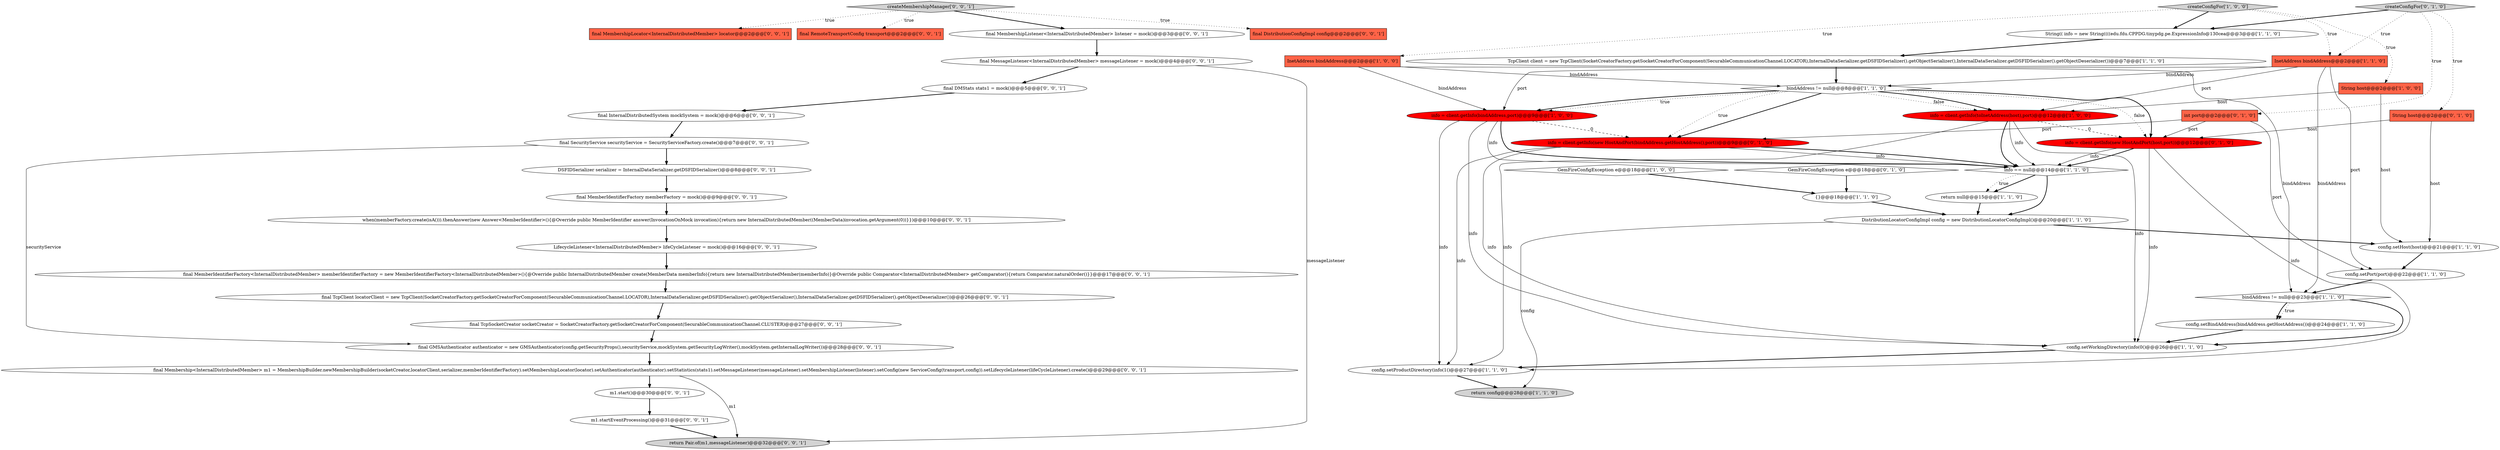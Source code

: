 digraph {
37 [style = filled, label = "final GMSAuthenticator authenticator = new GMSAuthenticator(config.getSecurityProps(),securityService,mockSystem.getSecurityLogWriter(),mockSystem.getInternalLogWriter())@@@28@@@['0', '0', '1']", fillcolor = white, shape = ellipse image = "AAA0AAABBB3BBB"];
15 [style = filled, label = "info = client.getInfo(bindAddress,port)@@@9@@@['1', '0', '0']", fillcolor = red, shape = ellipse image = "AAA1AAABBB1BBB"];
17 [style = filled, label = "info == null@@@14@@@['1', '1', '0']", fillcolor = white, shape = diamond image = "AAA0AAABBB1BBB"];
11 [style = filled, label = "bindAddress != null@@@23@@@['1', '1', '0']", fillcolor = white, shape = diamond image = "AAA0AAABBB1BBB"];
34 [style = filled, label = "when(memberFactory.create(isA())).thenAnswer(new Answer<MemberIdentifier>(){@Override public MemberIdentifier answer(InvocationOnMock invocation){return new InternalDistributedMember((MemberData)invocation.getArgument(0))}})@@@10@@@['0', '0', '1']", fillcolor = white, shape = ellipse image = "AAA0AAABBB3BBB"];
7 [style = filled, label = "return config@@@28@@@['1', '1', '0']", fillcolor = lightgray, shape = ellipse image = "AAA0AAABBB1BBB"];
45 [style = filled, label = "final TcpClient locatorClient = new TcpClient(SocketCreatorFactory.getSocketCreatorForComponent(SecurableCommunicationChannel.LOCATOR),InternalDataSerializer.getDSFIDSerializer().getObjectSerializer(),InternalDataSerializer.getDSFIDSerializer().getObjectDeserializer())@@@26@@@['0', '0', '1']", fillcolor = white, shape = ellipse image = "AAA0AAABBB3BBB"];
33 [style = filled, label = "final MemberIdentifierFactory memberFactory = mock()@@@9@@@['0', '0', '1']", fillcolor = white, shape = ellipse image = "AAA0AAABBB3BBB"];
26 [style = filled, label = "info = client.getInfo(new HostAndPort(host,port))@@@12@@@['0', '1', '0']", fillcolor = red, shape = ellipse image = "AAA1AAABBB2BBB"];
9 [style = filled, label = "createConfigFor['1', '0', '0']", fillcolor = lightgray, shape = diamond image = "AAA0AAABBB1BBB"];
3 [style = filled, label = "TcpClient client = new TcpClient(SocketCreatorFactory.getSocketCreatorForComponent(SecurableCommunicationChannel.LOCATOR),InternalDataSerializer.getDSFIDSerializer().getObjectSerializer(),InternalDataSerializer.getDSFIDSerializer().getObjectDeserializer())@@@7@@@['1', '1', '0']", fillcolor = white, shape = ellipse image = "AAA0AAABBB1BBB"];
43 [style = filled, label = "final MembershipLocator<InternalDistributedMember> locator@@@2@@@['0', '0', '1']", fillcolor = tomato, shape = box image = "AAA0AAABBB3BBB"];
46 [style = filled, label = "final RemoteTransportConfig transport@@@2@@@['0', '0', '1']", fillcolor = tomato, shape = box image = "AAA0AAABBB3BBB"];
10 [style = filled, label = "return null@@@15@@@['1', '1', '0']", fillcolor = white, shape = ellipse image = "AAA0AAABBB1BBB"];
25 [style = filled, label = "int port@@@2@@@['0', '1', '0']", fillcolor = tomato, shape = box image = "AAA0AAABBB2BBB"];
12 [style = filled, label = "config.setHost(host)@@@21@@@['1', '1', '0']", fillcolor = white, shape = ellipse image = "AAA0AAABBB1BBB"];
30 [style = filled, label = "final DMStats stats1 = mock()@@@5@@@['0', '0', '1']", fillcolor = white, shape = ellipse image = "AAA0AAABBB3BBB"];
22 [style = filled, label = "String host@@@2@@@['0', '1', '0']", fillcolor = tomato, shape = box image = "AAA0AAABBB2BBB"];
0 [style = filled, label = "config.setBindAddress(bindAddress.getHostAddress())@@@24@@@['1', '1', '0']", fillcolor = white, shape = ellipse image = "AAA0AAABBB1BBB"];
2 [style = filled, label = "InetAddress bindAddress@@@2@@@['1', '0', '0']", fillcolor = tomato, shape = box image = "AAA0AAABBB1BBB"];
44 [style = filled, label = "final MemberIdentifierFactory<InternalDistributedMember> memberIdentifierFactory = new MemberIdentifierFactory<InternalDistributedMember>(){@Override public InternalDistributedMember create(MemberData memberInfo){return new InternalDistributedMember(memberInfo)}@Override public Comparator<InternalDistributedMember> getComparator(){return Comparator.naturalOrder()}}@@@17@@@['0', '0', '1']", fillcolor = white, shape = ellipse image = "AAA0AAABBB3BBB"];
5 [style = filled, label = "config.setPort(port)@@@22@@@['1', '1', '0']", fillcolor = white, shape = ellipse image = "AAA0AAABBB1BBB"];
32 [style = filled, label = "createMembershipManager['0', '0', '1']", fillcolor = lightgray, shape = diamond image = "AAA0AAABBB3BBB"];
4 [style = filled, label = "config.setWorkingDirectory(info(0()@@@26@@@['1', '1', '0']", fillcolor = white, shape = ellipse image = "AAA0AAABBB1BBB"];
1 [style = filled, label = "GemFireConfigException e@@@18@@@['1', '0', '0']", fillcolor = white, shape = diamond image = "AAA0AAABBB1BBB"];
14 [style = filled, label = "bindAddress != null@@@8@@@['1', '1', '0']", fillcolor = white, shape = diamond image = "AAA0AAABBB1BBB"];
35 [style = filled, label = "final MessageListener<InternalDistributedMember> messageListener = mock()@@@4@@@['0', '0', '1']", fillcolor = white, shape = ellipse image = "AAA0AAABBB3BBB"];
21 [style = filled, label = "info = client.getInfo(new HostAndPort(bindAddress.getHostAddress(),port))@@@9@@@['0', '1', '0']", fillcolor = red, shape = ellipse image = "AAA1AAABBB2BBB"];
19 [style = filled, label = "DistributionLocatorConfigImpl config = new DistributionLocatorConfigImpl()@@@20@@@['1', '1', '0']", fillcolor = white, shape = ellipse image = "AAA0AAABBB1BBB"];
24 [style = filled, label = "GemFireConfigException e@@@18@@@['0', '1', '0']", fillcolor = white, shape = diamond image = "AAA0AAABBB2BBB"];
28 [style = filled, label = "m1.start()@@@30@@@['0', '0', '1']", fillcolor = white, shape = ellipse image = "AAA0AAABBB3BBB"];
13 [style = filled, label = "{}@@@18@@@['1', '1', '0']", fillcolor = white, shape = ellipse image = "AAA0AAABBB1BBB"];
36 [style = filled, label = "LifecycleListener<InternalDistributedMember> lifeCycleListener = mock()@@@16@@@['0', '0', '1']", fillcolor = white, shape = ellipse image = "AAA0AAABBB3BBB"];
38 [style = filled, label = "final Membership<InternalDistributedMember> m1 = MembershipBuilder.newMembershipBuilder(socketCreator,locatorClient,serializer,memberIdentifierFactory).setMembershipLocator(locator).setAuthenticator(authenticator).setStatistics(stats1).setMessageListener(messageListener).setMembershipListener(listener).setConfig(new ServiceConfig(transport,config)).setLifecycleListener(lifeCycleListener).create()@@@29@@@['0', '0', '1']", fillcolor = white, shape = ellipse image = "AAA0AAABBB3BBB"];
23 [style = filled, label = "createConfigFor['0', '1', '0']", fillcolor = lightgray, shape = diamond image = "AAA0AAABBB2BBB"];
42 [style = filled, label = "m1.startEventProcessing()@@@31@@@['0', '0', '1']", fillcolor = white, shape = ellipse image = "AAA0AAABBB3BBB"];
47 [style = filled, label = "final InternalDistributedSystem mockSystem = mock()@@@6@@@['0', '0', '1']", fillcolor = white, shape = ellipse image = "AAA0AAABBB3BBB"];
29 [style = filled, label = "final MembershipListener<InternalDistributedMember> listener = mock()@@@3@@@['0', '0', '1']", fillcolor = white, shape = ellipse image = "AAA0AAABBB3BBB"];
27 [style = filled, label = "final DistributionConfigImpl config@@@2@@@['0', '0', '1']", fillcolor = tomato, shape = box image = "AAA0AAABBB3BBB"];
31 [style = filled, label = "DSFIDSerializer serializer = InternalDataSerializer.getDSFIDSerializer()@@@8@@@['0', '0', '1']", fillcolor = white, shape = ellipse image = "AAA0AAABBB3BBB"];
8 [style = filled, label = "String host@@@2@@@['1', '0', '0']", fillcolor = tomato, shape = box image = "AAA0AAABBB1BBB"];
20 [style = filled, label = "InetAddress bindAddress@@@2@@@['1', '1', '0']", fillcolor = tomato, shape = box image = "AAA0AAABBB1BBB"];
16 [style = filled, label = "info = client.getInfo(toInetAddress(host),port)@@@12@@@['1', '0', '0']", fillcolor = red, shape = ellipse image = "AAA1AAABBB1BBB"];
39 [style = filled, label = "final SecurityService securityService = SecurityServiceFactory.create()@@@7@@@['0', '0', '1']", fillcolor = white, shape = ellipse image = "AAA0AAABBB3BBB"];
40 [style = filled, label = "final TcpSocketCreator socketCreator = SocketCreatorFactory.getSocketCreatorForComponent(SecurableCommunicationChannel.CLUSTER)@@@27@@@['0', '0', '1']", fillcolor = white, shape = ellipse image = "AAA0AAABBB3BBB"];
41 [style = filled, label = "return Pair.of(m1,messageListener)@@@32@@@['0', '0', '1']", fillcolor = lightgray, shape = ellipse image = "AAA0AAABBB3BBB"];
18 [style = filled, label = "String(( info = new String((((edu.fdu.CPPDG.tinypdg.pe.ExpressionInfo@130cea@@@3@@@['1', '1', '0']", fillcolor = white, shape = ellipse image = "AAA0AAABBB1BBB"];
6 [style = filled, label = "config.setProductDirectory(info(1()@@@27@@@['1', '1', '0']", fillcolor = white, shape = ellipse image = "AAA0AAABBB1BBB"];
18->3 [style = bold, label=""];
42->41 [style = bold, label=""];
12->5 [style = bold, label=""];
32->43 [style = dotted, label="true"];
23->22 [style = dotted, label="true"];
21->17 [style = solid, label="info"];
15->17 [style = solid, label="info"];
14->16 [style = dotted, label="false"];
10->19 [style = bold, label=""];
38->41 [style = solid, label="m1"];
1->13 [style = bold, label=""];
16->26 [style = dashed, label="0"];
15->17 [style = bold, label=""];
14->21 [style = dotted, label="true"];
16->4 [style = solid, label="info"];
39->31 [style = bold, label=""];
37->38 [style = bold, label=""];
11->0 [style = dotted, label="true"];
26->17 [style = solid, label="info"];
28->42 [style = bold, label=""];
20->15 [style = solid, label="port"];
40->37 [style = bold, label=""];
14->16 [style = bold, label=""];
26->17 [style = bold, label=""];
19->12 [style = bold, label=""];
36->44 [style = bold, label=""];
38->28 [style = bold, label=""];
2->14 [style = solid, label="bindAddress"];
20->14 [style = solid, label="bindAddress"];
16->17 [style = bold, label=""];
47->39 [style = bold, label=""];
25->26 [style = solid, label="port"];
9->8 [style = dotted, label="true"];
31->33 [style = bold, label=""];
34->36 [style = bold, label=""];
14->15 [style = bold, label=""];
5->11 [style = bold, label=""];
30->47 [style = bold, label=""];
29->35 [style = bold, label=""];
6->7 [style = bold, label=""];
44->45 [style = bold, label=""];
14->21 [style = bold, label=""];
24->13 [style = bold, label=""];
15->6 [style = solid, label="info"];
17->10 [style = bold, label=""];
8->12 [style = solid, label="host"];
15->4 [style = solid, label="info"];
25->21 [style = solid, label="port"];
11->4 [style = bold, label=""];
15->21 [style = dashed, label="0"];
22->12 [style = solid, label="host"];
20->16 [style = solid, label="port"];
23->20 [style = dotted, label="true"];
13->19 [style = bold, label=""];
9->18 [style = bold, label=""];
9->20 [style = dotted, label="true"];
26->6 [style = solid, label="info"];
2->11 [style = solid, label="bindAddress"];
32->46 [style = dotted, label="true"];
35->30 [style = bold, label=""];
23->25 [style = dotted, label="true"];
23->18 [style = bold, label=""];
45->40 [style = bold, label=""];
26->4 [style = solid, label="info"];
20->11 [style = solid, label="bindAddress"];
21->6 [style = solid, label="info"];
4->6 [style = bold, label=""];
21->4 [style = solid, label="info"];
8->16 [style = solid, label="host"];
14->26 [style = dotted, label="false"];
35->41 [style = solid, label="messageListener"];
3->14 [style = bold, label=""];
16->17 [style = solid, label="info"];
17->19 [style = bold, label=""];
22->26 [style = solid, label="host"];
32->29 [style = bold, label=""];
14->26 [style = bold, label=""];
17->10 [style = dotted, label="true"];
14->15 [style = dotted, label="true"];
32->27 [style = dotted, label="true"];
11->0 [style = bold, label=""];
0->4 [style = bold, label=""];
19->7 [style = solid, label="config"];
9->2 [style = dotted, label="true"];
20->5 [style = solid, label="port"];
39->37 [style = solid, label="securityService"];
16->6 [style = solid, label="info"];
25->5 [style = solid, label="port"];
33->34 [style = bold, label=""];
21->17 [style = bold, label=""];
2->15 [style = solid, label="bindAddress"];
}
